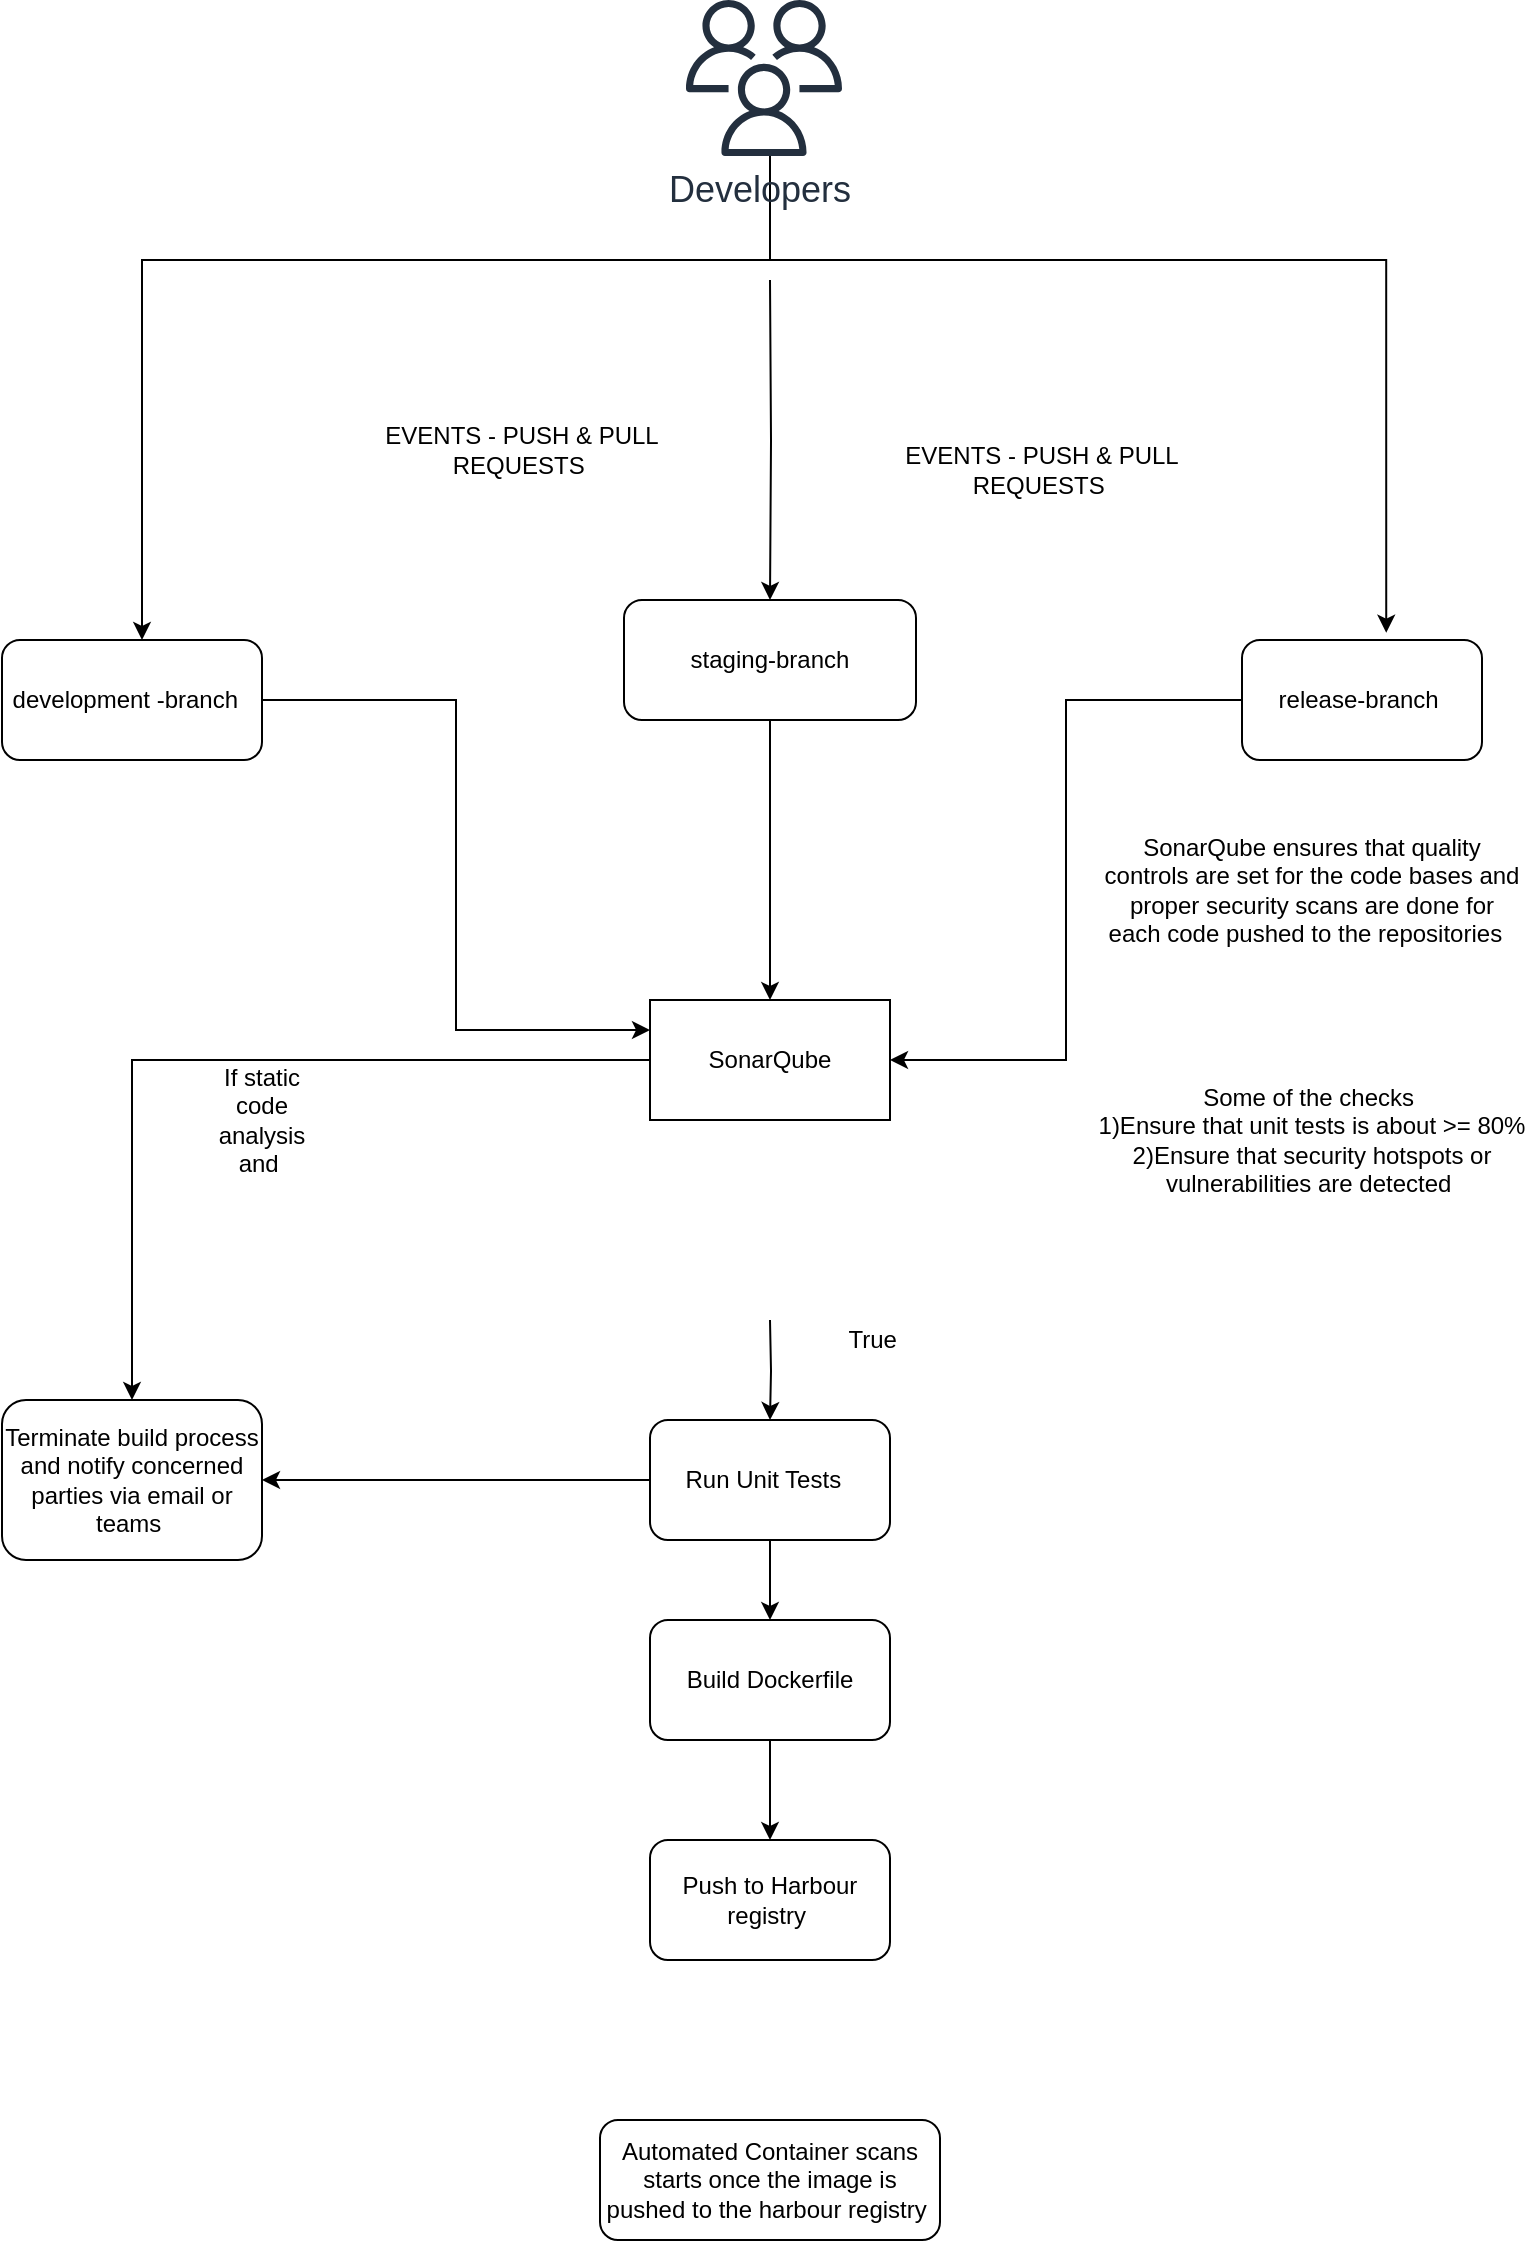 <mxfile version="14.9.8" type="github">
  <diagram id="6XGJqjT74cjKN67CY4M7" name="DevSecOps Flow">
    <mxGraphModel dx="1171" dy="818" grid="1" gridSize="10" guides="1" tooltips="1" connect="1" arrows="1" fold="1" page="1" pageScale="1" pageWidth="850" pageHeight="1100" math="0" shadow="0">
      <root>
        <mxCell id="0" />
        <mxCell id="1" parent="0" />
        <mxCell id="ea0yjk5CYWSuDGqNt53Y-12" style="edgeStyle=orthogonalEdgeStyle;rounded=0;orthogonalLoop=1;jettySize=auto;html=1;" edge="1" parent="1" source="ea0yjk5CYWSuDGqNt53Y-1" target="ea0yjk5CYWSuDGqNt53Y-10">
          <mxGeometry relative="1" as="geometry" />
        </mxCell>
        <mxCell id="ea0yjk5CYWSuDGqNt53Y-1" value="staging-branch" style="rounded=1;whiteSpace=wrap;html=1;" vertex="1" parent="1">
          <mxGeometry x="341" y="420" width="146" height="60" as="geometry" />
        </mxCell>
        <mxCell id="ea0yjk5CYWSuDGqNt53Y-3" style="edgeStyle=orthogonalEdgeStyle;rounded=0;orthogonalLoop=1;jettySize=auto;html=1;" edge="1" parent="1" target="ea0yjk5CYWSuDGqNt53Y-1">
          <mxGeometry relative="1" as="geometry">
            <mxPoint x="414" y="260" as="sourcePoint" />
          </mxGeometry>
        </mxCell>
        <mxCell id="ea0yjk5CYWSuDGqNt53Y-7" style="edgeStyle=orthogonalEdgeStyle;rounded=0;orthogonalLoop=1;jettySize=auto;html=1;" edge="1" parent="1" source="ea0yjk5CYWSuDGqNt53Y-2" target="ea0yjk5CYWSuDGqNt53Y-5">
          <mxGeometry relative="1" as="geometry">
            <Array as="points">
              <mxPoint x="414" y="250" />
              <mxPoint x="100" y="250" />
            </Array>
          </mxGeometry>
        </mxCell>
        <mxCell id="ea0yjk5CYWSuDGqNt53Y-8" style="edgeStyle=orthogonalEdgeStyle;rounded=0;orthogonalLoop=1;jettySize=auto;html=1;entryX=0.601;entryY=-0.061;entryDx=0;entryDy=0;entryPerimeter=0;" edge="1" parent="1" source="ea0yjk5CYWSuDGqNt53Y-2" target="ea0yjk5CYWSuDGqNt53Y-6">
          <mxGeometry relative="1" as="geometry">
            <Array as="points">
              <mxPoint x="414" y="250" />
              <mxPoint x="722" y="250" />
            </Array>
          </mxGeometry>
        </mxCell>
        <mxCell id="ea0yjk5CYWSuDGqNt53Y-2" value="&lt;font style=&quot;font-size: 18px&quot;&gt;Developers&amp;nbsp;&lt;/font&gt;" style="outlineConnect=0;fontColor=#232F3E;gradientColor=none;fillColor=#232F3E;strokeColor=none;dashed=0;verticalLabelPosition=bottom;verticalAlign=top;align=center;html=1;fontSize=12;fontStyle=0;aspect=fixed;pointerEvents=1;shape=mxgraph.aws4.users;" vertex="1" parent="1">
          <mxGeometry x="372" y="120" width="78" height="78" as="geometry" />
        </mxCell>
        <mxCell id="ea0yjk5CYWSuDGqNt53Y-4" value="EVENTS - PUSH &amp;amp; PULL REQUESTS&amp;nbsp;" style="text;html=1;strokeColor=none;fillColor=none;align=center;verticalAlign=middle;whiteSpace=wrap;rounded=0;" vertex="1" parent="1">
          <mxGeometry x="190" y="320" width="200" height="50" as="geometry" />
        </mxCell>
        <mxCell id="ea0yjk5CYWSuDGqNt53Y-34" style="edgeStyle=orthogonalEdgeStyle;rounded=0;orthogonalLoop=1;jettySize=auto;html=1;entryX=0;entryY=0.25;entryDx=0;entryDy=0;" edge="1" parent="1" source="ea0yjk5CYWSuDGqNt53Y-5" target="ea0yjk5CYWSuDGqNt53Y-10">
          <mxGeometry relative="1" as="geometry" />
        </mxCell>
        <mxCell id="ea0yjk5CYWSuDGqNt53Y-5" value="development -branch&amp;nbsp;&amp;nbsp;" style="rounded=1;whiteSpace=wrap;html=1;" vertex="1" parent="1">
          <mxGeometry x="30" y="440" width="130" height="60" as="geometry" />
        </mxCell>
        <mxCell id="ea0yjk5CYWSuDGqNt53Y-13" style="edgeStyle=orthogonalEdgeStyle;rounded=0;orthogonalLoop=1;jettySize=auto;html=1;entryX=1;entryY=0.5;entryDx=0;entryDy=0;" edge="1" parent="1" source="ea0yjk5CYWSuDGqNt53Y-6" target="ea0yjk5CYWSuDGqNt53Y-10">
          <mxGeometry relative="1" as="geometry" />
        </mxCell>
        <mxCell id="ea0yjk5CYWSuDGqNt53Y-6" value="release-branch&amp;nbsp;" style="rounded=1;whiteSpace=wrap;html=1;" vertex="1" parent="1">
          <mxGeometry x="650" y="440" width="120" height="60" as="geometry" />
        </mxCell>
        <mxCell id="ea0yjk5CYWSuDGqNt53Y-9" value="EVENTS - PUSH &amp;amp; PULL REQUESTS&amp;nbsp;" style="text;html=1;strokeColor=none;fillColor=none;align=center;verticalAlign=middle;whiteSpace=wrap;rounded=0;" vertex="1" parent="1">
          <mxGeometry x="450" y="330" width="200" height="50" as="geometry" />
        </mxCell>
        <mxCell id="ea0yjk5CYWSuDGqNt53Y-33" style="edgeStyle=orthogonalEdgeStyle;rounded=0;orthogonalLoop=1;jettySize=auto;html=1;entryX=0.5;entryY=0;entryDx=0;entryDy=0;" edge="1" parent="1" source="ea0yjk5CYWSuDGqNt53Y-10" target="ea0yjk5CYWSuDGqNt53Y-23">
          <mxGeometry relative="1" as="geometry" />
        </mxCell>
        <mxCell id="ea0yjk5CYWSuDGqNt53Y-10" value="SonarQube" style="rounded=0;whiteSpace=wrap;html=1;" vertex="1" parent="1">
          <mxGeometry x="354" y="620" width="120" height="60" as="geometry" />
        </mxCell>
        <mxCell id="ea0yjk5CYWSuDGqNt53Y-14" value="SonarQube ensures that quality controls are set for the code bases and proper security scans are done for each code pushed to the repositories&amp;nbsp;&amp;nbsp;" style="text;html=1;strokeColor=none;fillColor=none;align=center;verticalAlign=middle;whiteSpace=wrap;rounded=0;" vertex="1" parent="1">
          <mxGeometry x="580" y="520" width="210" height="90" as="geometry" />
        </mxCell>
        <mxCell id="ea0yjk5CYWSuDGqNt53Y-21" style="edgeStyle=orthogonalEdgeStyle;rounded=0;orthogonalLoop=1;jettySize=auto;html=1;entryX=0.5;entryY=0;entryDx=0;entryDy=0;" edge="1" parent="1" target="ea0yjk5CYWSuDGqNt53Y-20">
          <mxGeometry relative="1" as="geometry">
            <mxPoint x="414" y="780" as="sourcePoint" />
          </mxGeometry>
        </mxCell>
        <mxCell id="ea0yjk5CYWSuDGqNt53Y-19" value="Some of the checks&amp;nbsp;&lt;br&gt;1)Ensure that unit tests is about &amp;gt;= 80%&lt;br&gt;2)Ensure that security hotspots or vulnerabilities are detected&amp;nbsp;" style="text;html=1;strokeColor=none;fillColor=none;align=center;verticalAlign=middle;whiteSpace=wrap;rounded=0;" vertex="1" parent="1">
          <mxGeometry x="575" y="640" width="220" height="100" as="geometry" />
        </mxCell>
        <mxCell id="ea0yjk5CYWSuDGqNt53Y-27" style="edgeStyle=orthogonalEdgeStyle;rounded=0;orthogonalLoop=1;jettySize=auto;html=1;" edge="1" parent="1" source="ea0yjk5CYWSuDGqNt53Y-20" target="ea0yjk5CYWSuDGqNt53Y-26">
          <mxGeometry relative="1" as="geometry" />
        </mxCell>
        <mxCell id="ea0yjk5CYWSuDGqNt53Y-31" style="edgeStyle=orthogonalEdgeStyle;rounded=0;orthogonalLoop=1;jettySize=auto;html=1;entryX=1;entryY=0.5;entryDx=0;entryDy=0;" edge="1" parent="1" source="ea0yjk5CYWSuDGqNt53Y-20" target="ea0yjk5CYWSuDGqNt53Y-23">
          <mxGeometry relative="1" as="geometry" />
        </mxCell>
        <mxCell id="ea0yjk5CYWSuDGqNt53Y-20" value="Run Unit Tests&amp;nbsp;&amp;nbsp;" style="rounded=1;whiteSpace=wrap;html=1;" vertex="1" parent="1">
          <mxGeometry x="354" y="830" width="120" height="60" as="geometry" />
        </mxCell>
        <mxCell id="ea0yjk5CYWSuDGqNt53Y-22" value="True&amp;nbsp;" style="text;html=1;strokeColor=none;fillColor=none;align=center;verticalAlign=middle;whiteSpace=wrap;rounded=0;" vertex="1" parent="1">
          <mxGeometry x="447" y="780" width="40" height="20" as="geometry" />
        </mxCell>
        <mxCell id="ea0yjk5CYWSuDGqNt53Y-23" value="Terminate build process and notify concerned parties via email or teams&amp;nbsp;" style="rounded=1;whiteSpace=wrap;html=1;" vertex="1" parent="1">
          <mxGeometry x="30" y="820" width="130" height="80" as="geometry" />
        </mxCell>
        <mxCell id="ea0yjk5CYWSuDGqNt53Y-25" value="If static code analysis and&amp;nbsp;" style="text;html=1;strokeColor=none;fillColor=none;align=center;verticalAlign=middle;whiteSpace=wrap;rounded=0;" vertex="1" parent="1">
          <mxGeometry x="140" y="670" width="40" height="20" as="geometry" />
        </mxCell>
        <mxCell id="ea0yjk5CYWSuDGqNt53Y-29" style="edgeStyle=orthogonalEdgeStyle;rounded=0;orthogonalLoop=1;jettySize=auto;html=1;" edge="1" parent="1" source="ea0yjk5CYWSuDGqNt53Y-26" target="ea0yjk5CYWSuDGqNt53Y-28">
          <mxGeometry relative="1" as="geometry" />
        </mxCell>
        <mxCell id="ea0yjk5CYWSuDGqNt53Y-26" value="Build Dockerfile" style="rounded=1;whiteSpace=wrap;html=1;" vertex="1" parent="1">
          <mxGeometry x="354" y="930" width="120" height="60" as="geometry" />
        </mxCell>
        <mxCell id="ea0yjk5CYWSuDGqNt53Y-28" value="Push to Harbour registry&amp;nbsp;" style="rounded=1;whiteSpace=wrap;html=1;" vertex="1" parent="1">
          <mxGeometry x="354" y="1040" width="120" height="60" as="geometry" />
        </mxCell>
        <mxCell id="ea0yjk5CYWSuDGqNt53Y-30" value="Automated Container scans starts once the image is pushed to the harbour registry&amp;nbsp;" style="rounded=1;whiteSpace=wrap;html=1;" vertex="1" parent="1">
          <mxGeometry x="329" y="1180" width="170" height="60" as="geometry" />
        </mxCell>
      </root>
    </mxGraphModel>
  </diagram>
</mxfile>
